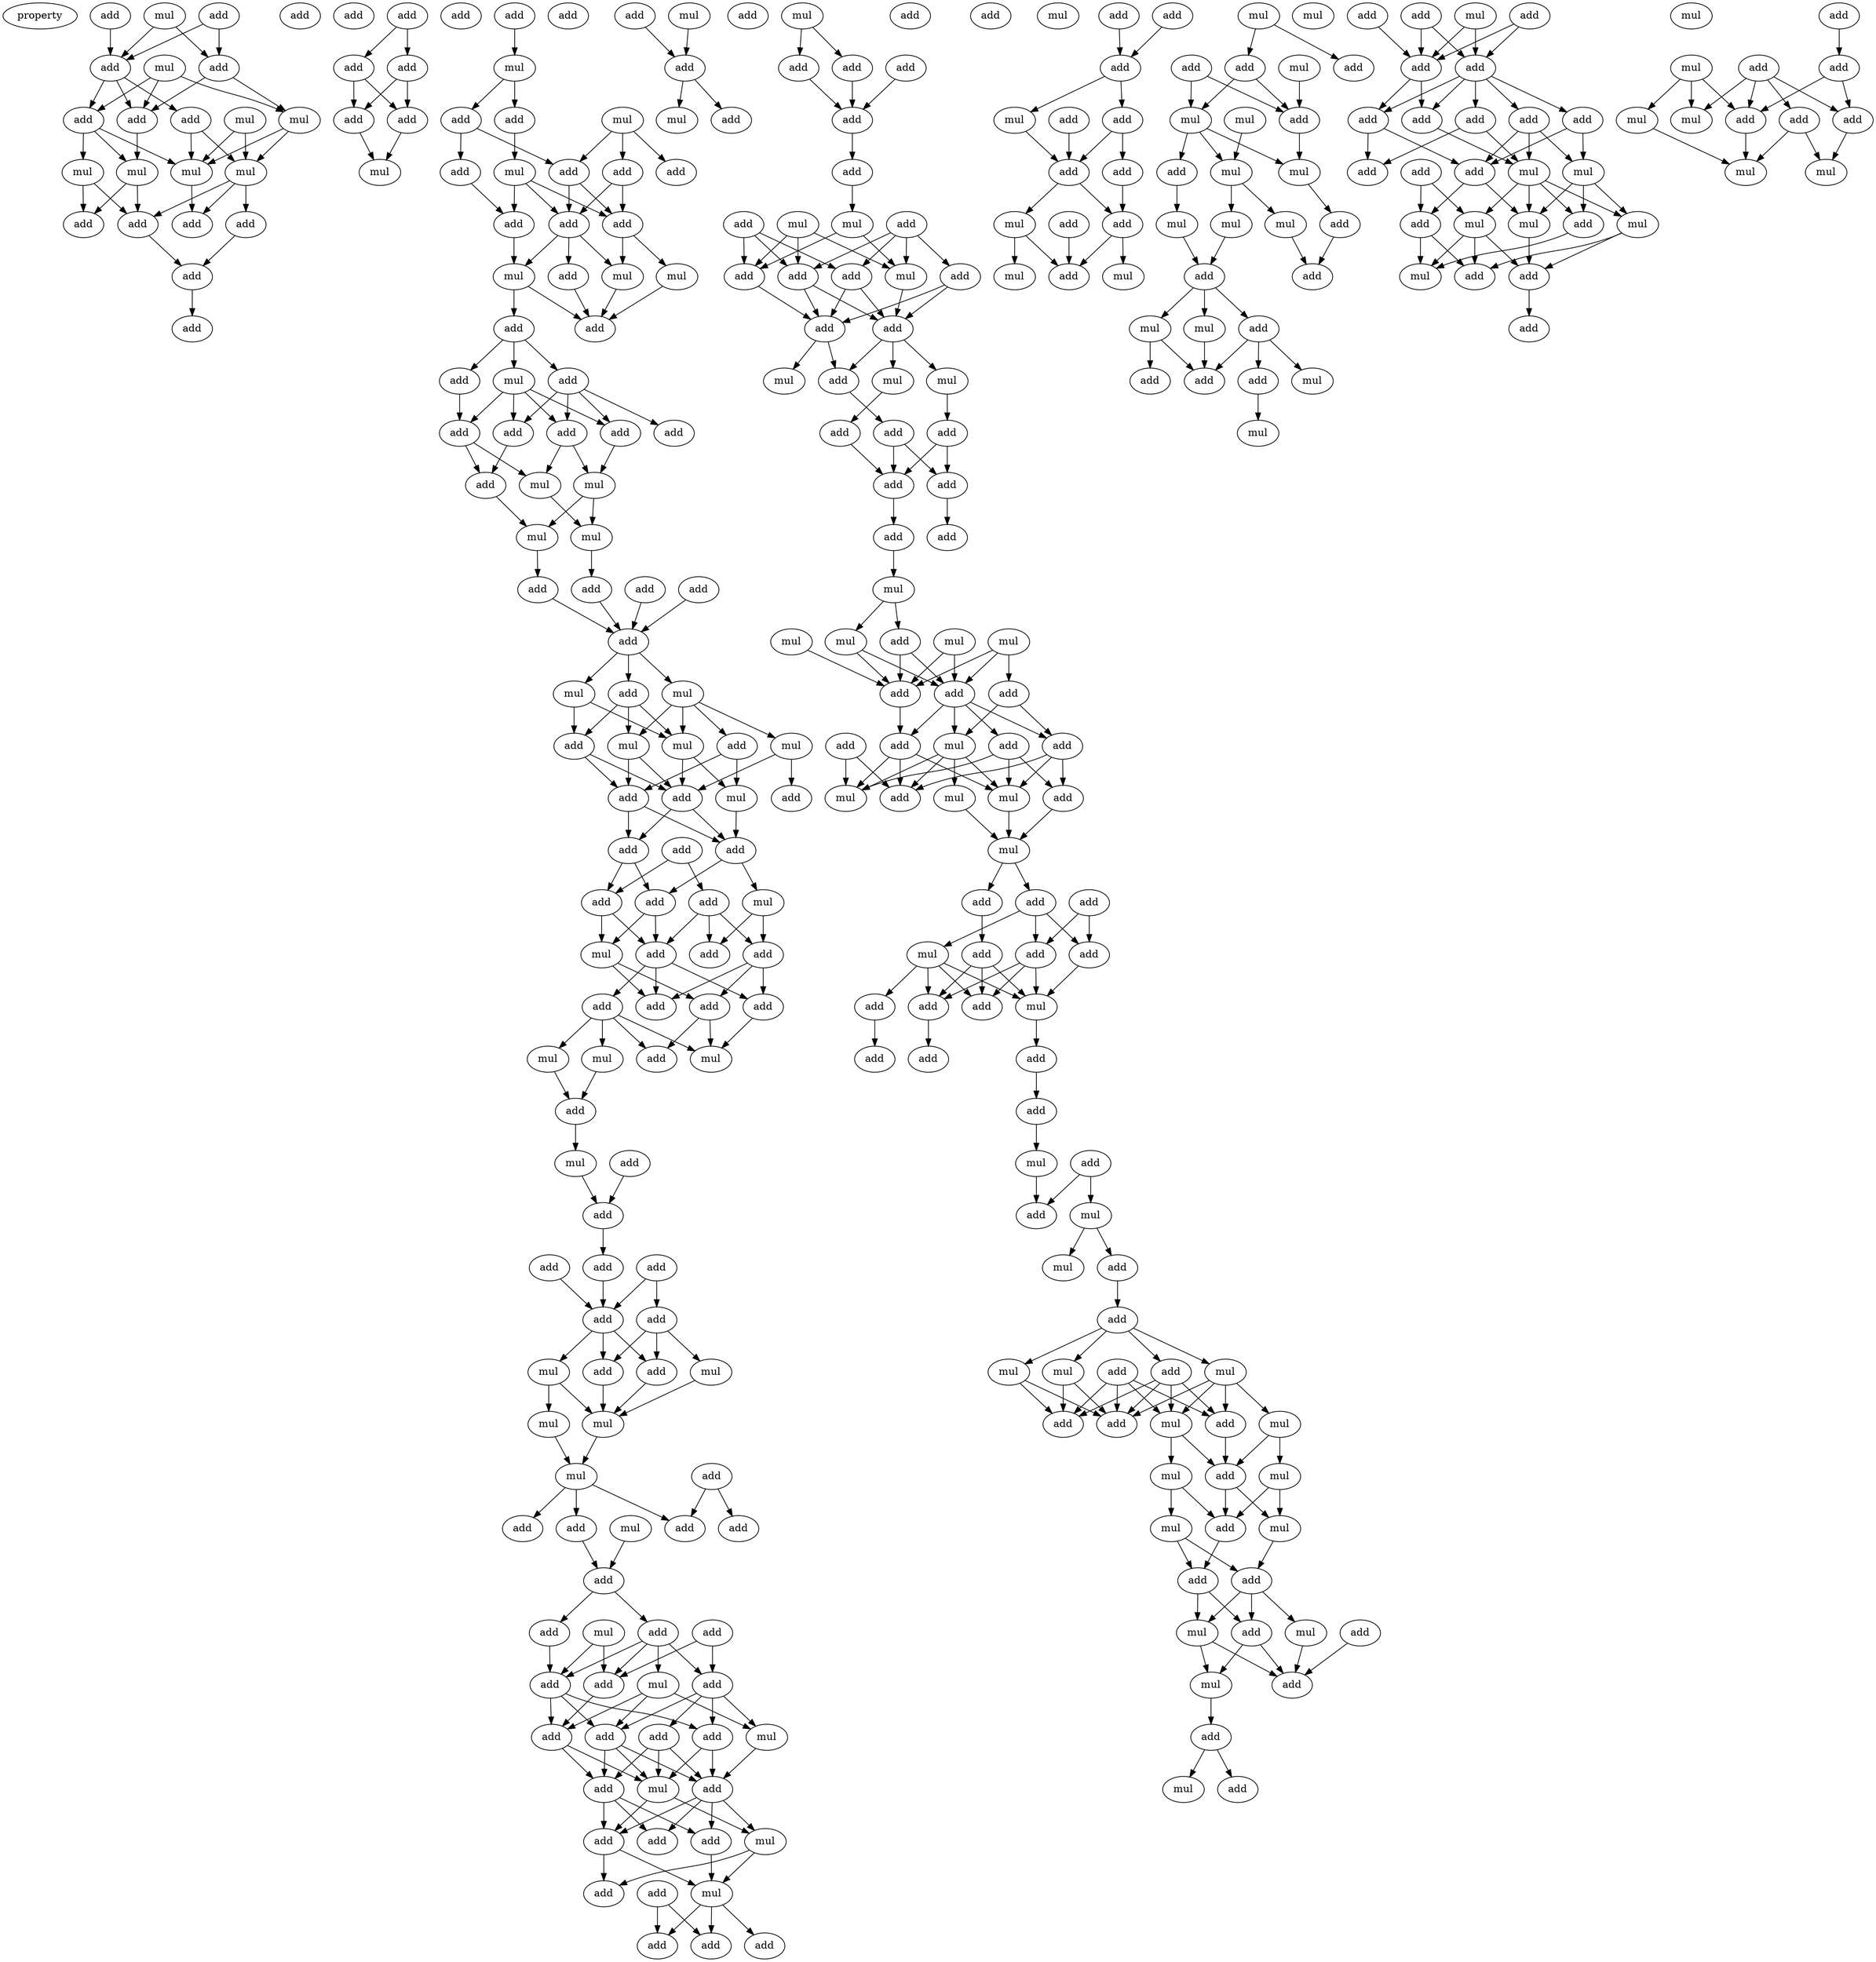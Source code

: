 digraph {
    node [fontcolor=black]
    property [mul=2,lf=1.9]
    0 [ label = mul ];
    1 [ label = add ];
    2 [ label = add ];
    3 [ label = add ];
    4 [ label = add ];
    5 [ label = mul ];
    6 [ label = add ];
    7 [ label = add ];
    8 [ label = mul ];
    9 [ label = mul ];
    10 [ label = add ];
    11 [ label = add ];
    12 [ label = add ];
    13 [ label = mul ];
    14 [ label = mul ];
    15 [ label = mul ];
    16 [ label = mul ];
    17 [ label = add ];
    18 [ label = add ];
    19 [ label = add ];
    20 [ label = add ];
    21 [ label = add ];
    22 [ label = add ];
    23 [ label = add ];
    24 [ label = add ];
    25 [ label = add ];
    26 [ label = add ];
    27 [ label = add ];
    28 [ label = add ];
    29 [ label = add ];
    30 [ label = mul ];
    31 [ label = mul ];
    32 [ label = mul ];
    33 [ label = add ];
    34 [ label = add ];
    35 [ label = add ];
    36 [ label = mul ];
    37 [ label = add ];
    38 [ label = add ];
    39 [ label = add ];
    40 [ label = add ];
    41 [ label = add ];
    42 [ label = add ];
    43 [ label = mul ];
    44 [ label = add ];
    45 [ label = mul ];
    46 [ label = mul ];
    47 [ label = add ];
    48 [ label = add ];
    49 [ label = mul ];
    50 [ label = add ];
    51 [ label = add ];
    52 [ label = add ];
    53 [ label = add ];
    54 [ label = add ];
    55 [ label = add ];
    56 [ label = add ];
    57 [ label = mul ];
    58 [ label = mul ];
    59 [ label = add ];
    60 [ label = mul ];
    61 [ label = mul ];
    62 [ label = add ];
    63 [ label = add ];
    64 [ label = add ];
    65 [ label = add ];
    66 [ label = add ];
    67 [ label = add ];
    68 [ label = mul ];
    69 [ label = mul ];
    70 [ label = add ];
    71 [ label = mul ];
    72 [ label = mul ];
    73 [ label = mul ];
    74 [ label = add ];
    75 [ label = add ];
    76 [ label = add ];
    77 [ label = add ];
    78 [ label = mul ];
    79 [ label = add ];
    80 [ label = add ];
    81 [ label = add ];
    82 [ label = mul ];
    83 [ label = add ];
    84 [ label = add ];
    85 [ label = add ];
    86 [ label = add ];
    87 [ label = add ];
    88 [ label = mul ];
    89 [ label = add ];
    90 [ label = add ];
    91 [ label = add ];
    92 [ label = add ];
    93 [ label = add ];
    94 [ label = add ];
    95 [ label = mul ];
    96 [ label = mul ];
    97 [ label = mul ];
    98 [ label = add ];
    99 [ label = add ];
    100 [ label = mul ];
    101 [ label = add ];
    102 [ label = add ];
    103 [ label = add ];
    104 [ label = add ];
    105 [ label = add ];
    106 [ label = add ];
    107 [ label = add ];
    108 [ label = add ];
    109 [ label = add ];
    110 [ label = mul ];
    111 [ label = mul ];
    112 [ label = mul ];
    113 [ label = mul ];
    114 [ label = add ];
    115 [ label = mul ];
    116 [ label = add ];
    117 [ label = add ];
    118 [ label = add ];
    119 [ label = add ];
    120 [ label = mul ];
    121 [ label = add ];
    122 [ label = add ];
    123 [ label = add ];
    124 [ label = mul ];
    125 [ label = add ];
    126 [ label = mul ];
    127 [ label = add ];
    128 [ label = add ];
    129 [ label = add ];
    130 [ label = mul ];
    131 [ label = add ];
    132 [ label = add ];
    133 [ label = add ];
    134 [ label = add ];
    135 [ label = mul ];
    136 [ label = add ];
    137 [ label = add ];
    138 [ label = add ];
    139 [ label = add ];
    140 [ label = mul ];
    141 [ label = add ];
    142 [ label = mul ];
    143 [ label = add ];
    144 [ label = add ];
    145 [ label = add ];
    146 [ label = add ];
    147 [ label = add ];
    148 [ label = mul ];
    149 [ label = add ];
    150 [ label = add ];
    151 [ label = mul ];
    152 [ label = add ];
    153 [ label = add ];
    154 [ label = mul ];
    155 [ label = add ];
    156 [ label = add ];
    157 [ label = add ];
    158 [ label = add ];
    159 [ label = add ];
    160 [ label = add ];
    161 [ label = add ];
    162 [ label = add ];
    163 [ label = add ];
    164 [ label = mul ];
    165 [ label = mul ];
    166 [ label = add ];
    167 [ label = add ];
    168 [ label = add ];
    169 [ label = add ];
    170 [ label = mul ];
    171 [ label = add ];
    172 [ label = add ];
    173 [ label = add ];
    174 [ label = mul ];
    175 [ label = mul ];
    176 [ label = mul ];
    177 [ label = add ];
    178 [ label = add ];
    179 [ label = add ];
    180 [ label = add ];
    181 [ label = add ];
    182 [ label = add ];
    183 [ label = add ];
    184 [ label = mul ];
    185 [ label = mul ];
    186 [ label = mul ];
    187 [ label = add ];
    188 [ label = mul ];
    189 [ label = mul ];
    190 [ label = add ];
    191 [ label = add ];
    192 [ label = add ];
    193 [ label = add ];
    194 [ label = add ];
    195 [ label = add ];
    196 [ label = add ];
    197 [ label = mul ];
    198 [ label = add ];
    199 [ label = mul ];
    200 [ label = add ];
    201 [ label = mul ];
    202 [ label = mul ];
    203 [ label = mul ];
    204 [ label = add ];
    205 [ label = add ];
    206 [ label = add ];
    207 [ label = mul ];
    208 [ label = add ];
    209 [ label = add ];
    210 [ label = add ];
    211 [ label = add ];
    212 [ label = add ];
    213 [ label = mul ];
    214 [ label = add ];
    215 [ label = add ];
    216 [ label = add ];
    217 [ label = add ];
    218 [ label = add ];
    219 [ label = mul ];
    220 [ label = add ];
    221 [ label = mul ];
    222 [ label = add ];
    223 [ label = mul ];
    224 [ label = add ];
    225 [ label = add ];
    226 [ label = add ];
    227 [ label = add ];
    228 [ label = mul ];
    229 [ label = mul ];
    230 [ label = mul ];
    231 [ label = mul ];
    232 [ label = add ];
    233 [ label = mul ];
    234 [ label = add ];
    235 [ label = add ];
    236 [ label = add ];
    237 [ label = mul ];
    238 [ label = mul ];
    239 [ label = mul ];
    240 [ label = add ];
    241 [ label = mul ];
    242 [ label = add ];
    243 [ label = add ];
    244 [ label = mul ];
    245 [ label = add ];
    246 [ label = mul ];
    247 [ label = add ];
    248 [ label = add ];
    249 [ label = mul ];
    250 [ label = mul ];
    251 [ label = add ];
    252 [ label = mul ];
    253 [ label = add ];
    254 [ label = add ];
    255 [ label = add ];
    256 [ label = add ];
    257 [ label = mul ];
    258 [ label = add ];
    259 [ label = add ];
    260 [ label = add ];
    261 [ label = add ];
    262 [ label = mul ];
    263 [ label = add ];
    264 [ label = add ];
    265 [ label = mul ];
    266 [ label = add ];
    267 [ label = mul ];
    268 [ label = mul ];
    269 [ label = add ];
    270 [ label = add ];
    271 [ label = mul ];
    272 [ label = add ];
    273 [ label = add ];
    274 [ label = mul ];
    275 [ label = mul ];
    276 [ label = add ];
    277 [ label = mul ];
    278 [ label = mul ];
    279 [ label = mul ];
    280 [ label = mul ];
    281 [ label = mul ];
    282 [ label = add ];
    283 [ label = add ];
    284 [ label = add ];
    285 [ label = mul ];
    286 [ label = mul ];
    287 [ label = add ];
    288 [ label = add ];
    289 [ label = add ];
    290 [ label = mul ];
    291 [ label = add ];
    292 [ label = mul ];
    293 [ label = mul ];
    294 [ label = add ];
    295 [ label = add ];
    296 [ label = mul ];
    297 [ label = mul ];
    298 [ label = add ];
    299 [ label = add ];
    300 [ label = add ];
    301 [ label = add ];
    302 [ label = add ];
    303 [ label = add ];
    304 [ label = add ];
    305 [ label = add ];
    306 [ label = add ];
    307 [ label = mul ];
    308 [ label = mul ];
    309 [ label = add ];
    310 [ label = add ];
    311 [ label = add ];
    312 [ label = mul ];
    313 [ label = mul ];
    314 [ label = add ];
    315 [ label = mul ];
    316 [ label = add ];
    317 [ label = mul ];
    318 [ label = add ];
    319 [ label = add ];
    320 [ label = add ];
    321 [ label = mul ];
    322 [ label = add ];
    323 [ label = add ];
    324 [ label = add ];
    325 [ label = add ];
    326 [ label = mul ];
    327 [ label = mul ];
    328 [ label = add ];
    329 [ label = mul ];
    330 [ label = mul ];
    0 -> 6 [ name = 0 ];
    0 -> 7 [ name = 1 ];
    1 -> 6 [ name = 2 ];
    1 -> 7 [ name = 3 ];
    3 -> 6 [ name = 4 ];
    5 -> 8 [ name = 5 ];
    5 -> 10 [ name = 6 ];
    5 -> 11 [ name = 7 ];
    6 -> 10 [ name = 8 ];
    6 -> 11 [ name = 9 ];
    6 -> 12 [ name = 10 ];
    7 -> 8 [ name = 11 ];
    7 -> 11 [ name = 12 ];
    8 -> 14 [ name = 13 ];
    8 -> 15 [ name = 14 ];
    9 -> 14 [ name = 15 ];
    9 -> 15 [ name = 16 ];
    10 -> 13 [ name = 17 ];
    10 -> 15 [ name = 18 ];
    10 -> 16 [ name = 19 ];
    11 -> 13 [ name = 20 ];
    12 -> 14 [ name = 21 ];
    12 -> 15 [ name = 22 ];
    13 -> 17 [ name = 23 ];
    13 -> 20 [ name = 24 ];
    14 -> 17 [ name = 25 ];
    14 -> 18 [ name = 26 ];
    14 -> 19 [ name = 27 ];
    15 -> 18 [ name = 28 ];
    16 -> 17 [ name = 29 ];
    16 -> 20 [ name = 30 ];
    17 -> 21 [ name = 31 ];
    19 -> 21 [ name = 32 ];
    21 -> 22 [ name = 33 ];
    23 -> 25 [ name = 34 ];
    23 -> 26 [ name = 35 ];
    25 -> 27 [ name = 36 ];
    25 -> 28 [ name = 37 ];
    26 -> 27 [ name = 38 ];
    26 -> 28 [ name = 39 ];
    27 -> 30 [ name = 40 ];
    28 -> 30 [ name = 41 ];
    29 -> 31 [ name = 42 ];
    31 -> 33 [ name = 43 ];
    31 -> 34 [ name = 44 ];
    32 -> 35 [ name = 45 ];
    32 -> 37 [ name = 46 ];
    32 -> 39 [ name = 47 ];
    33 -> 36 [ name = 48 ];
    34 -> 35 [ name = 49 ];
    34 -> 38 [ name = 50 ];
    35 -> 40 [ name = 51 ];
    35 -> 42 [ name = 52 ];
    36 -> 40 [ name = 53 ];
    36 -> 41 [ name = 54 ];
    36 -> 42 [ name = 55 ];
    37 -> 40 [ name = 56 ];
    37 -> 42 [ name = 57 ];
    38 -> 41 [ name = 58 ];
    40 -> 43 [ name = 59 ];
    40 -> 44 [ name = 60 ];
    40 -> 45 [ name = 61 ];
    41 -> 43 [ name = 62 ];
    42 -> 45 [ name = 63 ];
    42 -> 46 [ name = 64 ];
    43 -> 47 [ name = 65 ];
    43 -> 48 [ name = 66 ];
    44 -> 48 [ name = 67 ];
    45 -> 48 [ name = 68 ];
    46 -> 48 [ name = 69 ];
    47 -> 49 [ name = 70 ];
    47 -> 50 [ name = 71 ];
    47 -> 51 [ name = 72 ];
    49 -> 52 [ name = 73 ];
    49 -> 53 [ name = 74 ];
    49 -> 54 [ name = 75 ];
    49 -> 55 [ name = 76 ];
    50 -> 52 [ name = 77 ];
    51 -> 53 [ name = 78 ];
    51 -> 54 [ name = 79 ];
    51 -> 55 [ name = 80 ];
    51 -> 56 [ name = 81 ];
    52 -> 57 [ name = 82 ];
    52 -> 59 [ name = 83 ];
    53 -> 58 [ name = 84 ];
    54 -> 57 [ name = 85 ];
    54 -> 58 [ name = 86 ];
    55 -> 59 [ name = 87 ];
    57 -> 61 [ name = 88 ];
    58 -> 60 [ name = 89 ];
    58 -> 61 [ name = 90 ];
    59 -> 60 [ name = 91 ];
    60 -> 64 [ name = 92 ];
    61 -> 63 [ name = 93 ];
    62 -> 66 [ name = 94 ];
    63 -> 66 [ name = 95 ];
    64 -> 66 [ name = 96 ];
    65 -> 66 [ name = 97 ];
    66 -> 67 [ name = 98 ];
    66 -> 68 [ name = 99 ];
    66 -> 69 [ name = 100 ];
    67 -> 71 [ name = 101 ];
    67 -> 73 [ name = 102 ];
    67 -> 74 [ name = 103 ];
    68 -> 70 [ name = 104 ];
    68 -> 71 [ name = 105 ];
    68 -> 72 [ name = 106 ];
    68 -> 73 [ name = 107 ];
    69 -> 73 [ name = 108 ];
    69 -> 74 [ name = 109 ];
    70 -> 76 [ name = 110 ];
    70 -> 78 [ name = 111 ];
    71 -> 76 [ name = 112 ];
    71 -> 77 [ name = 113 ];
    72 -> 75 [ name = 114 ];
    72 -> 77 [ name = 115 ];
    73 -> 77 [ name = 116 ];
    73 -> 78 [ name = 117 ];
    74 -> 76 [ name = 118 ];
    74 -> 77 [ name = 119 ];
    76 -> 79 [ name = 120 ];
    76 -> 80 [ name = 121 ];
    77 -> 79 [ name = 122 ];
    77 -> 80 [ name = 123 ];
    78 -> 79 [ name = 124 ];
    79 -> 82 [ name = 125 ];
    79 -> 83 [ name = 126 ];
    80 -> 83 [ name = 127 ];
    80 -> 85 [ name = 128 ];
    81 -> 84 [ name = 129 ];
    81 -> 85 [ name = 130 ];
    82 -> 87 [ name = 131 ];
    82 -> 89 [ name = 132 ];
    83 -> 86 [ name = 133 ];
    83 -> 88 [ name = 134 ];
    84 -> 86 [ name = 135 ];
    84 -> 87 [ name = 136 ];
    84 -> 89 [ name = 137 ];
    85 -> 86 [ name = 138 ];
    85 -> 88 [ name = 139 ];
    86 -> 91 [ name = 140 ];
    86 -> 92 [ name = 141 ];
    86 -> 93 [ name = 142 ];
    88 -> 90 [ name = 143 ];
    88 -> 91 [ name = 144 ];
    89 -> 90 [ name = 145 ];
    89 -> 91 [ name = 146 ];
    89 -> 93 [ name = 147 ];
    90 -> 94 [ name = 148 ];
    90 -> 96 [ name = 149 ];
    92 -> 94 [ name = 150 ];
    92 -> 95 [ name = 151 ];
    92 -> 96 [ name = 152 ];
    92 -> 97 [ name = 153 ];
    93 -> 96 [ name = 154 ];
    95 -> 98 [ name = 155 ];
    97 -> 98 [ name = 156 ];
    98 -> 100 [ name = 157 ];
    100 -> 102 [ name = 158 ];
    101 -> 102 [ name = 159 ];
    102 -> 103 [ name = 160 ];
    103 -> 107 [ name = 161 ];
    104 -> 106 [ name = 162 ];
    104 -> 107 [ name = 163 ];
    105 -> 107 [ name = 164 ];
    106 -> 108 [ name = 165 ];
    106 -> 109 [ name = 166 ];
    106 -> 110 [ name = 167 ];
    107 -> 108 [ name = 168 ];
    107 -> 109 [ name = 169 ];
    107 -> 111 [ name = 170 ];
    108 -> 112 [ name = 171 ];
    109 -> 112 [ name = 172 ];
    110 -> 112 [ name = 173 ];
    111 -> 112 [ name = 174 ];
    111 -> 113 [ name = 175 ];
    112 -> 115 [ name = 176 ];
    113 -> 115 [ name = 177 ];
    114 -> 116 [ name = 178 ];
    114 -> 119 [ name = 179 ];
    115 -> 116 [ name = 180 ];
    115 -> 117 [ name = 181 ];
    115 -> 118 [ name = 182 ];
    118 -> 121 [ name = 183 ];
    120 -> 121 [ name = 184 ];
    121 -> 123 [ name = 185 ];
    121 -> 125 [ name = 186 ];
    122 -> 127 [ name = 187 ];
    122 -> 129 [ name = 188 ];
    123 -> 128 [ name = 189 ];
    124 -> 127 [ name = 190 ];
    124 -> 128 [ name = 191 ];
    125 -> 126 [ name = 192 ];
    125 -> 127 [ name = 193 ];
    125 -> 128 [ name = 194 ];
    125 -> 129 [ name = 195 ];
    126 -> 130 [ name = 196 ];
    126 -> 131 [ name = 197 ];
    126 -> 132 [ name = 198 ];
    127 -> 131 [ name = 199 ];
    128 -> 131 [ name = 200 ];
    128 -> 132 [ name = 201 ];
    128 -> 133 [ name = 202 ];
    129 -> 130 [ name = 203 ];
    129 -> 132 [ name = 204 ];
    129 -> 133 [ name = 205 ];
    129 -> 134 [ name = 206 ];
    130 -> 136 [ name = 207 ];
    131 -> 135 [ name = 208 ];
    131 -> 137 [ name = 209 ];
    132 -> 135 [ name = 210 ];
    132 -> 136 [ name = 211 ];
    132 -> 137 [ name = 212 ];
    133 -> 135 [ name = 213 ];
    133 -> 136 [ name = 214 ];
    134 -> 135 [ name = 215 ];
    134 -> 136 [ name = 216 ];
    134 -> 137 [ name = 217 ];
    135 -> 138 [ name = 218 ];
    135 -> 140 [ name = 219 ];
    136 -> 138 [ name = 220 ];
    136 -> 139 [ name = 221 ];
    136 -> 140 [ name = 222 ];
    136 -> 141 [ name = 223 ];
    137 -> 138 [ name = 224 ];
    137 -> 139 [ name = 225 ];
    137 -> 141 [ name = 226 ];
    138 -> 142 [ name = 227 ];
    138 -> 143 [ name = 228 ];
    139 -> 142 [ name = 229 ];
    140 -> 142 [ name = 230 ];
    140 -> 143 [ name = 231 ];
    142 -> 146 [ name = 232 ];
    142 -> 147 [ name = 233 ];
    142 -> 149 [ name = 234 ];
    144 -> 146 [ name = 235 ];
    144 -> 147 [ name = 236 ];
    145 -> 150 [ name = 237 ];
    148 -> 150 [ name = 238 ];
    150 -> 151 [ name = 239 ];
    150 -> 153 [ name = 240 ];
    154 -> 156 [ name = 241 ];
    154 -> 159 [ name = 242 ];
    156 -> 160 [ name = 243 ];
    158 -> 160 [ name = 244 ];
    159 -> 160 [ name = 245 ];
    160 -> 161 [ name = 246 ];
    161 -> 164 [ name = 247 ];
    162 -> 166 [ name = 248 ];
    162 -> 168 [ name = 249 ];
    162 -> 169 [ name = 250 ];
    162 -> 170 [ name = 251 ];
    163 -> 166 [ name = 252 ];
    163 -> 167 [ name = 253 ];
    163 -> 168 [ name = 254 ];
    164 -> 167 [ name = 255 ];
    164 -> 170 [ name = 256 ];
    165 -> 166 [ name = 257 ];
    165 -> 167 [ name = 258 ];
    165 -> 170 [ name = 259 ];
    166 -> 171 [ name = 260 ];
    166 -> 172 [ name = 261 ];
    167 -> 171 [ name = 262 ];
    168 -> 171 [ name = 263 ];
    168 -> 172 [ name = 264 ];
    169 -> 171 [ name = 265 ];
    169 -> 172 [ name = 266 ];
    170 -> 172 [ name = 267 ];
    171 -> 173 [ name = 268 ];
    171 -> 174 [ name = 269 ];
    172 -> 173 [ name = 270 ];
    172 -> 175 [ name = 271 ];
    172 -> 176 [ name = 272 ];
    173 -> 178 [ name = 273 ];
    175 -> 177 [ name = 274 ];
    176 -> 179 [ name = 275 ];
    177 -> 180 [ name = 276 ];
    178 -> 180 [ name = 277 ];
    178 -> 181 [ name = 278 ];
    179 -> 180 [ name = 279 ];
    179 -> 181 [ name = 280 ];
    180 -> 183 [ name = 281 ];
    181 -> 182 [ name = 282 ];
    183 -> 184 [ name = 283 ];
    184 -> 187 [ name = 284 ];
    184 -> 188 [ name = 285 ];
    185 -> 190 [ name = 286 ];
    185 -> 191 [ name = 287 ];
    185 -> 192 [ name = 288 ];
    186 -> 190 [ name = 289 ];
    186 -> 191 [ name = 290 ];
    187 -> 190 [ name = 291 ];
    187 -> 191 [ name = 292 ];
    188 -> 190 [ name = 293 ];
    188 -> 191 [ name = 294 ];
    189 -> 191 [ name = 295 ];
    190 -> 193 [ name = 296 ];
    190 -> 195 [ name = 297 ];
    190 -> 196 [ name = 298 ];
    190 -> 197 [ name = 299 ];
    191 -> 193 [ name = 300 ];
    192 -> 195 [ name = 301 ];
    192 -> 197 [ name = 302 ];
    193 -> 198 [ name = 303 ];
    193 -> 201 [ name = 304 ];
    193 -> 202 [ name = 305 ];
    194 -> 198 [ name = 306 ];
    194 -> 202 [ name = 307 ];
    195 -> 198 [ name = 308 ];
    195 -> 200 [ name = 309 ];
    195 -> 201 [ name = 310 ];
    196 -> 200 [ name = 311 ];
    196 -> 201 [ name = 312 ];
    196 -> 202 [ name = 313 ];
    197 -> 198 [ name = 314 ];
    197 -> 199 [ name = 315 ];
    197 -> 201 [ name = 316 ];
    197 -> 202 [ name = 317 ];
    199 -> 203 [ name = 318 ];
    200 -> 203 [ name = 319 ];
    201 -> 203 [ name = 320 ];
    203 -> 204 [ name = 321 ];
    203 -> 205 [ name = 322 ];
    204 -> 210 [ name = 323 ];
    205 -> 207 [ name = 324 ];
    205 -> 208 [ name = 325 ];
    205 -> 209 [ name = 326 ];
    206 -> 208 [ name = 327 ];
    206 -> 209 [ name = 328 ];
    207 -> 211 [ name = 329 ];
    207 -> 212 [ name = 330 ];
    207 -> 213 [ name = 331 ];
    207 -> 214 [ name = 332 ];
    208 -> 213 [ name = 333 ];
    209 -> 211 [ name = 334 ];
    209 -> 212 [ name = 335 ];
    209 -> 213 [ name = 336 ];
    210 -> 211 [ name = 337 ];
    210 -> 212 [ name = 338 ];
    210 -> 213 [ name = 339 ];
    211 -> 216 [ name = 340 ];
    213 -> 217 [ name = 341 ];
    214 -> 215 [ name = 342 ];
    217 -> 218 [ name = 343 ];
    218 -> 219 [ name = 344 ];
    219 -> 222 [ name = 345 ];
    220 -> 221 [ name = 346 ];
    220 -> 222 [ name = 347 ];
    221 -> 223 [ name = 348 ];
    221 -> 224 [ name = 349 ];
    224 -> 225 [ name = 350 ];
    225 -> 227 [ name = 351 ];
    225 -> 228 [ name = 352 ];
    225 -> 229 [ name = 353 ];
    225 -> 230 [ name = 354 ];
    226 -> 232 [ name = 355 ];
    226 -> 233 [ name = 356 ];
    226 -> 234 [ name = 357 ];
    226 -> 235 [ name = 358 ];
    227 -> 232 [ name = 359 ];
    227 -> 233 [ name = 360 ];
    227 -> 234 [ name = 361 ];
    227 -> 235 [ name = 362 ];
    228 -> 234 [ name = 363 ];
    228 -> 235 [ name = 364 ];
    229 -> 234 [ name = 365 ];
    229 -> 235 [ name = 366 ];
    230 -> 231 [ name = 367 ];
    230 -> 232 [ name = 368 ];
    230 -> 233 [ name = 369 ];
    230 -> 234 [ name = 370 ];
    231 -> 236 [ name = 371 ];
    231 -> 237 [ name = 372 ];
    232 -> 236 [ name = 373 ];
    233 -> 236 [ name = 374 ];
    233 -> 238 [ name = 375 ];
    236 -> 240 [ name = 376 ];
    236 -> 241 [ name = 377 ];
    237 -> 240 [ name = 378 ];
    237 -> 241 [ name = 379 ];
    238 -> 239 [ name = 380 ];
    238 -> 240 [ name = 381 ];
    239 -> 242 [ name = 382 ];
    239 -> 243 [ name = 383 ];
    240 -> 243 [ name = 384 ];
    241 -> 242 [ name = 385 ];
    242 -> 244 [ name = 386 ];
    242 -> 246 [ name = 387 ];
    242 -> 247 [ name = 388 ];
    243 -> 244 [ name = 389 ];
    243 -> 247 [ name = 390 ];
    244 -> 248 [ name = 391 ];
    244 -> 249 [ name = 392 ];
    245 -> 248 [ name = 393 ];
    246 -> 248 [ name = 394 ];
    247 -> 248 [ name = 395 ];
    247 -> 249 [ name = 396 ];
    249 -> 251 [ name = 397 ];
    251 -> 252 [ name = 398 ];
    251 -> 253 [ name = 399 ];
    254 -> 256 [ name = 400 ];
    255 -> 256 [ name = 401 ];
    256 -> 257 [ name = 402 ];
    256 -> 258 [ name = 403 ];
    257 -> 261 [ name = 404 ];
    258 -> 260 [ name = 405 ];
    258 -> 261 [ name = 406 ];
    259 -> 261 [ name = 407 ];
    260 -> 263 [ name = 408 ];
    261 -> 262 [ name = 409 ];
    261 -> 263 [ name = 410 ];
    262 -> 265 [ name = 411 ];
    262 -> 266 [ name = 412 ];
    263 -> 266 [ name = 413 ];
    263 -> 267 [ name = 414 ];
    264 -> 266 [ name = 415 ];
    268 -> 270 [ name = 416 ];
    268 -> 272 [ name = 417 ];
    269 -> 273 [ name = 418 ];
    269 -> 275 [ name = 419 ];
    270 -> 273 [ name = 420 ];
    270 -> 275 [ name = 421 ];
    271 -> 273 [ name = 422 ];
    273 -> 277 [ name = 423 ];
    274 -> 278 [ name = 424 ];
    275 -> 276 [ name = 425 ];
    275 -> 277 [ name = 426 ];
    275 -> 278 [ name = 427 ];
    276 -> 280 [ name = 428 ];
    277 -> 282 [ name = 429 ];
    278 -> 279 [ name = 430 ];
    278 -> 281 [ name = 431 ];
    279 -> 283 [ name = 432 ];
    280 -> 283 [ name = 433 ];
    281 -> 284 [ name = 434 ];
    282 -> 284 [ name = 435 ];
    283 -> 285 [ name = 436 ];
    283 -> 286 [ name = 437 ];
    283 -> 287 [ name = 438 ];
    285 -> 291 [ name = 439 ];
    286 -> 289 [ name = 440 ];
    286 -> 291 [ name = 441 ];
    287 -> 288 [ name = 442 ];
    287 -> 290 [ name = 443 ];
    287 -> 291 [ name = 444 ];
    288 -> 292 [ name = 445 ];
    294 -> 299 [ name = 446 ];
    294 -> 300 [ name = 447 ];
    295 -> 299 [ name = 448 ];
    297 -> 299 [ name = 449 ];
    297 -> 300 [ name = 450 ];
    298 -> 299 [ name = 451 ];
    298 -> 300 [ name = 452 ];
    299 -> 303 [ name = 453 ];
    299 -> 304 [ name = 454 ];
    300 -> 301 [ name = 455 ];
    300 -> 302 [ name = 456 ];
    300 -> 303 [ name = 457 ];
    300 -> 304 [ name = 458 ];
    300 -> 305 [ name = 459 ];
    301 -> 307 [ name = 460 ];
    301 -> 308 [ name = 461 ];
    301 -> 309 [ name = 462 ];
    302 -> 306 [ name = 463 ];
    302 -> 308 [ name = 464 ];
    303 -> 306 [ name = 465 ];
    303 -> 309 [ name = 466 ];
    304 -> 308 [ name = 467 ];
    305 -> 307 [ name = 468 ];
    305 -> 309 [ name = 469 ];
    307 -> 311 [ name = 470 ];
    307 -> 312 [ name = 471 ];
    307 -> 315 [ name = 472 ];
    308 -> 311 [ name = 473 ];
    308 -> 312 [ name = 474 ];
    308 -> 313 [ name = 475 ];
    308 -> 315 [ name = 476 ];
    309 -> 314 [ name = 477 ];
    309 -> 315 [ name = 478 ];
    310 -> 313 [ name = 479 ];
    310 -> 314 [ name = 480 ];
    311 -> 317 [ name = 481 ];
    312 -> 316 [ name = 482 ];
    312 -> 318 [ name = 483 ];
    313 -> 316 [ name = 484 ];
    313 -> 317 [ name = 485 ];
    313 -> 318 [ name = 486 ];
    314 -> 317 [ name = 487 ];
    314 -> 318 [ name = 488 ];
    315 -> 316 [ name = 489 ];
    316 -> 320 [ name = 490 ];
    319 -> 323 [ name = 491 ];
    321 -> 324 [ name = 492 ];
    321 -> 326 [ name = 493 ];
    321 -> 327 [ name = 494 ];
    322 -> 324 [ name = 495 ];
    322 -> 325 [ name = 496 ];
    322 -> 326 [ name = 497 ];
    322 -> 328 [ name = 498 ];
    323 -> 324 [ name = 499 ];
    323 -> 328 [ name = 500 ];
    324 -> 329 [ name = 501 ];
    325 -> 329 [ name = 502 ];
    325 -> 330 [ name = 503 ];
    327 -> 329 [ name = 504 ];
    328 -> 330 [ name = 505 ];
}
